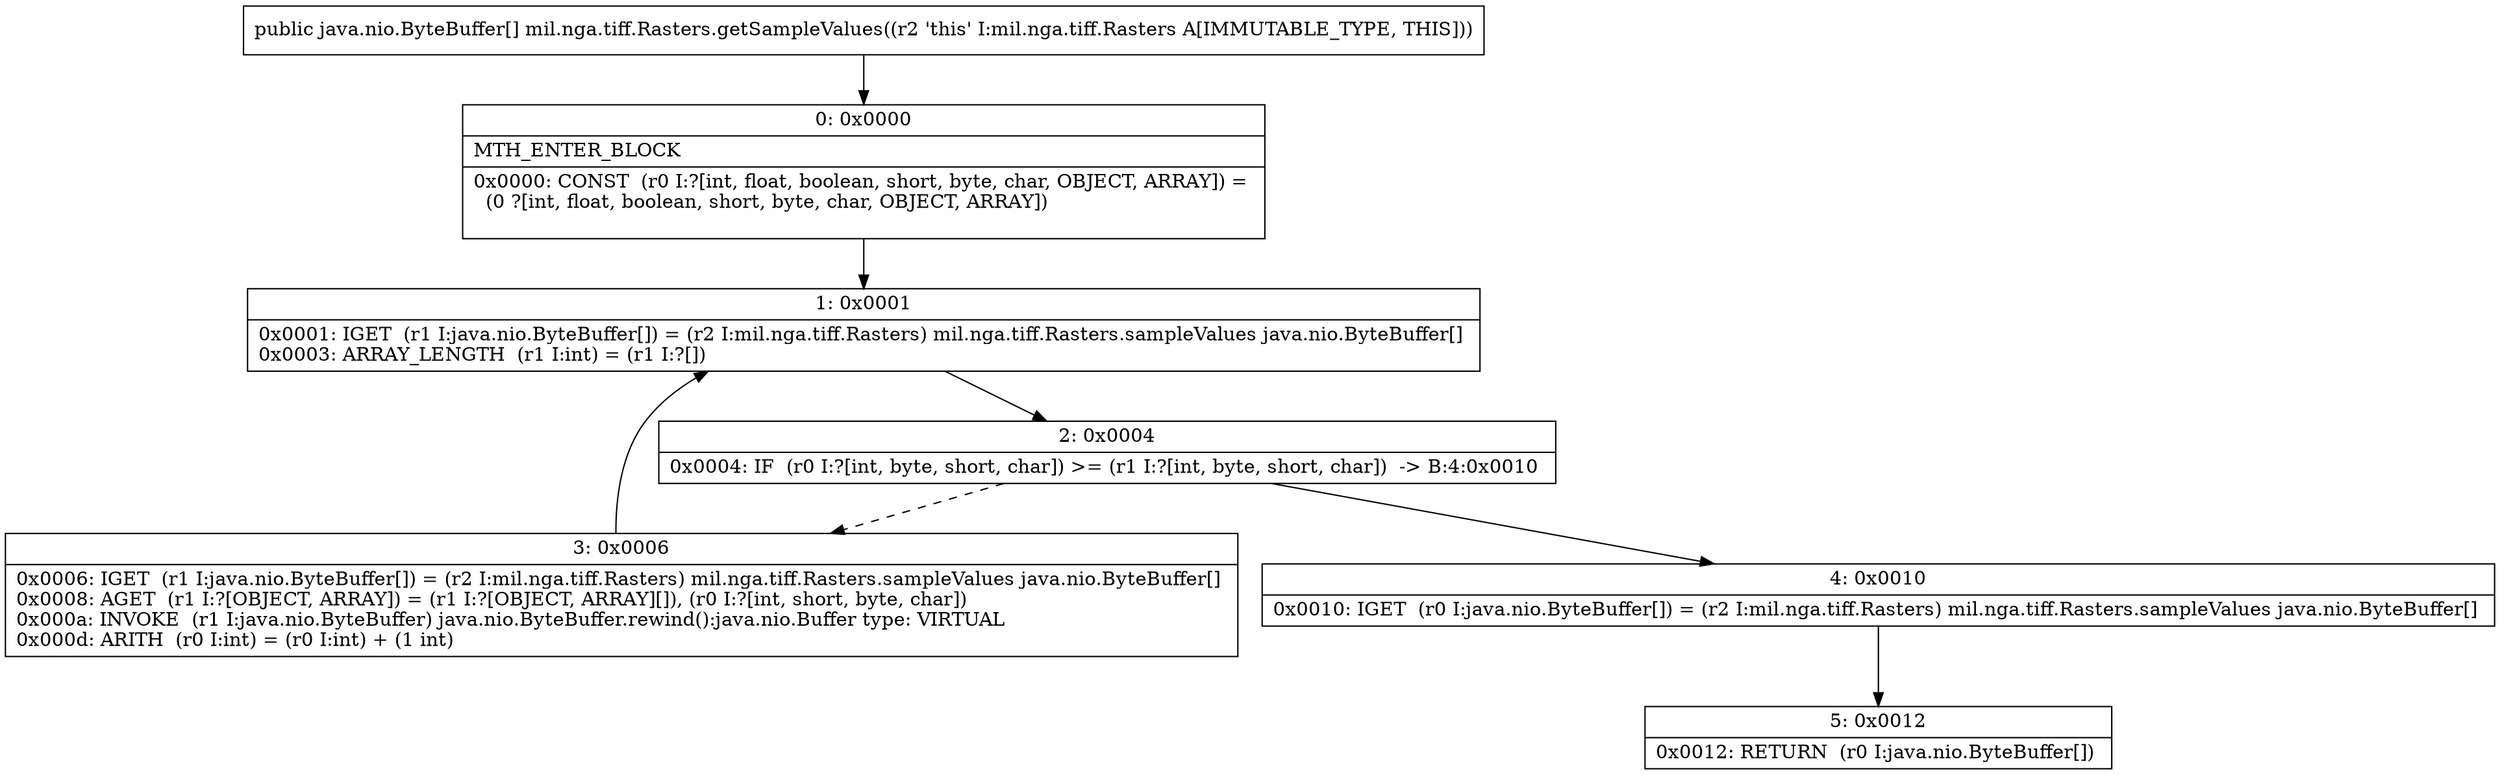 digraph "CFG formil.nga.tiff.Rasters.getSampleValues()[Ljava\/nio\/ByteBuffer;" {
Node_0 [shape=record,label="{0\:\ 0x0000|MTH_ENTER_BLOCK\l|0x0000: CONST  (r0 I:?[int, float, boolean, short, byte, char, OBJECT, ARRAY]) = \l  (0 ?[int, float, boolean, short, byte, char, OBJECT, ARRAY])\l \l}"];
Node_1 [shape=record,label="{1\:\ 0x0001|0x0001: IGET  (r1 I:java.nio.ByteBuffer[]) = (r2 I:mil.nga.tiff.Rasters) mil.nga.tiff.Rasters.sampleValues java.nio.ByteBuffer[] \l0x0003: ARRAY_LENGTH  (r1 I:int) = (r1 I:?[]) \l}"];
Node_2 [shape=record,label="{2\:\ 0x0004|0x0004: IF  (r0 I:?[int, byte, short, char]) \>= (r1 I:?[int, byte, short, char])  \-\> B:4:0x0010 \l}"];
Node_3 [shape=record,label="{3\:\ 0x0006|0x0006: IGET  (r1 I:java.nio.ByteBuffer[]) = (r2 I:mil.nga.tiff.Rasters) mil.nga.tiff.Rasters.sampleValues java.nio.ByteBuffer[] \l0x0008: AGET  (r1 I:?[OBJECT, ARRAY]) = (r1 I:?[OBJECT, ARRAY][]), (r0 I:?[int, short, byte, char]) \l0x000a: INVOKE  (r1 I:java.nio.ByteBuffer) java.nio.ByteBuffer.rewind():java.nio.Buffer type: VIRTUAL \l0x000d: ARITH  (r0 I:int) = (r0 I:int) + (1 int) \l}"];
Node_4 [shape=record,label="{4\:\ 0x0010|0x0010: IGET  (r0 I:java.nio.ByteBuffer[]) = (r2 I:mil.nga.tiff.Rasters) mil.nga.tiff.Rasters.sampleValues java.nio.ByteBuffer[] \l}"];
Node_5 [shape=record,label="{5\:\ 0x0012|0x0012: RETURN  (r0 I:java.nio.ByteBuffer[]) \l}"];
MethodNode[shape=record,label="{public java.nio.ByteBuffer[] mil.nga.tiff.Rasters.getSampleValues((r2 'this' I:mil.nga.tiff.Rasters A[IMMUTABLE_TYPE, THIS])) }"];
MethodNode -> Node_0;
Node_0 -> Node_1;
Node_1 -> Node_2;
Node_2 -> Node_3[style=dashed];
Node_2 -> Node_4;
Node_3 -> Node_1;
Node_4 -> Node_5;
}

